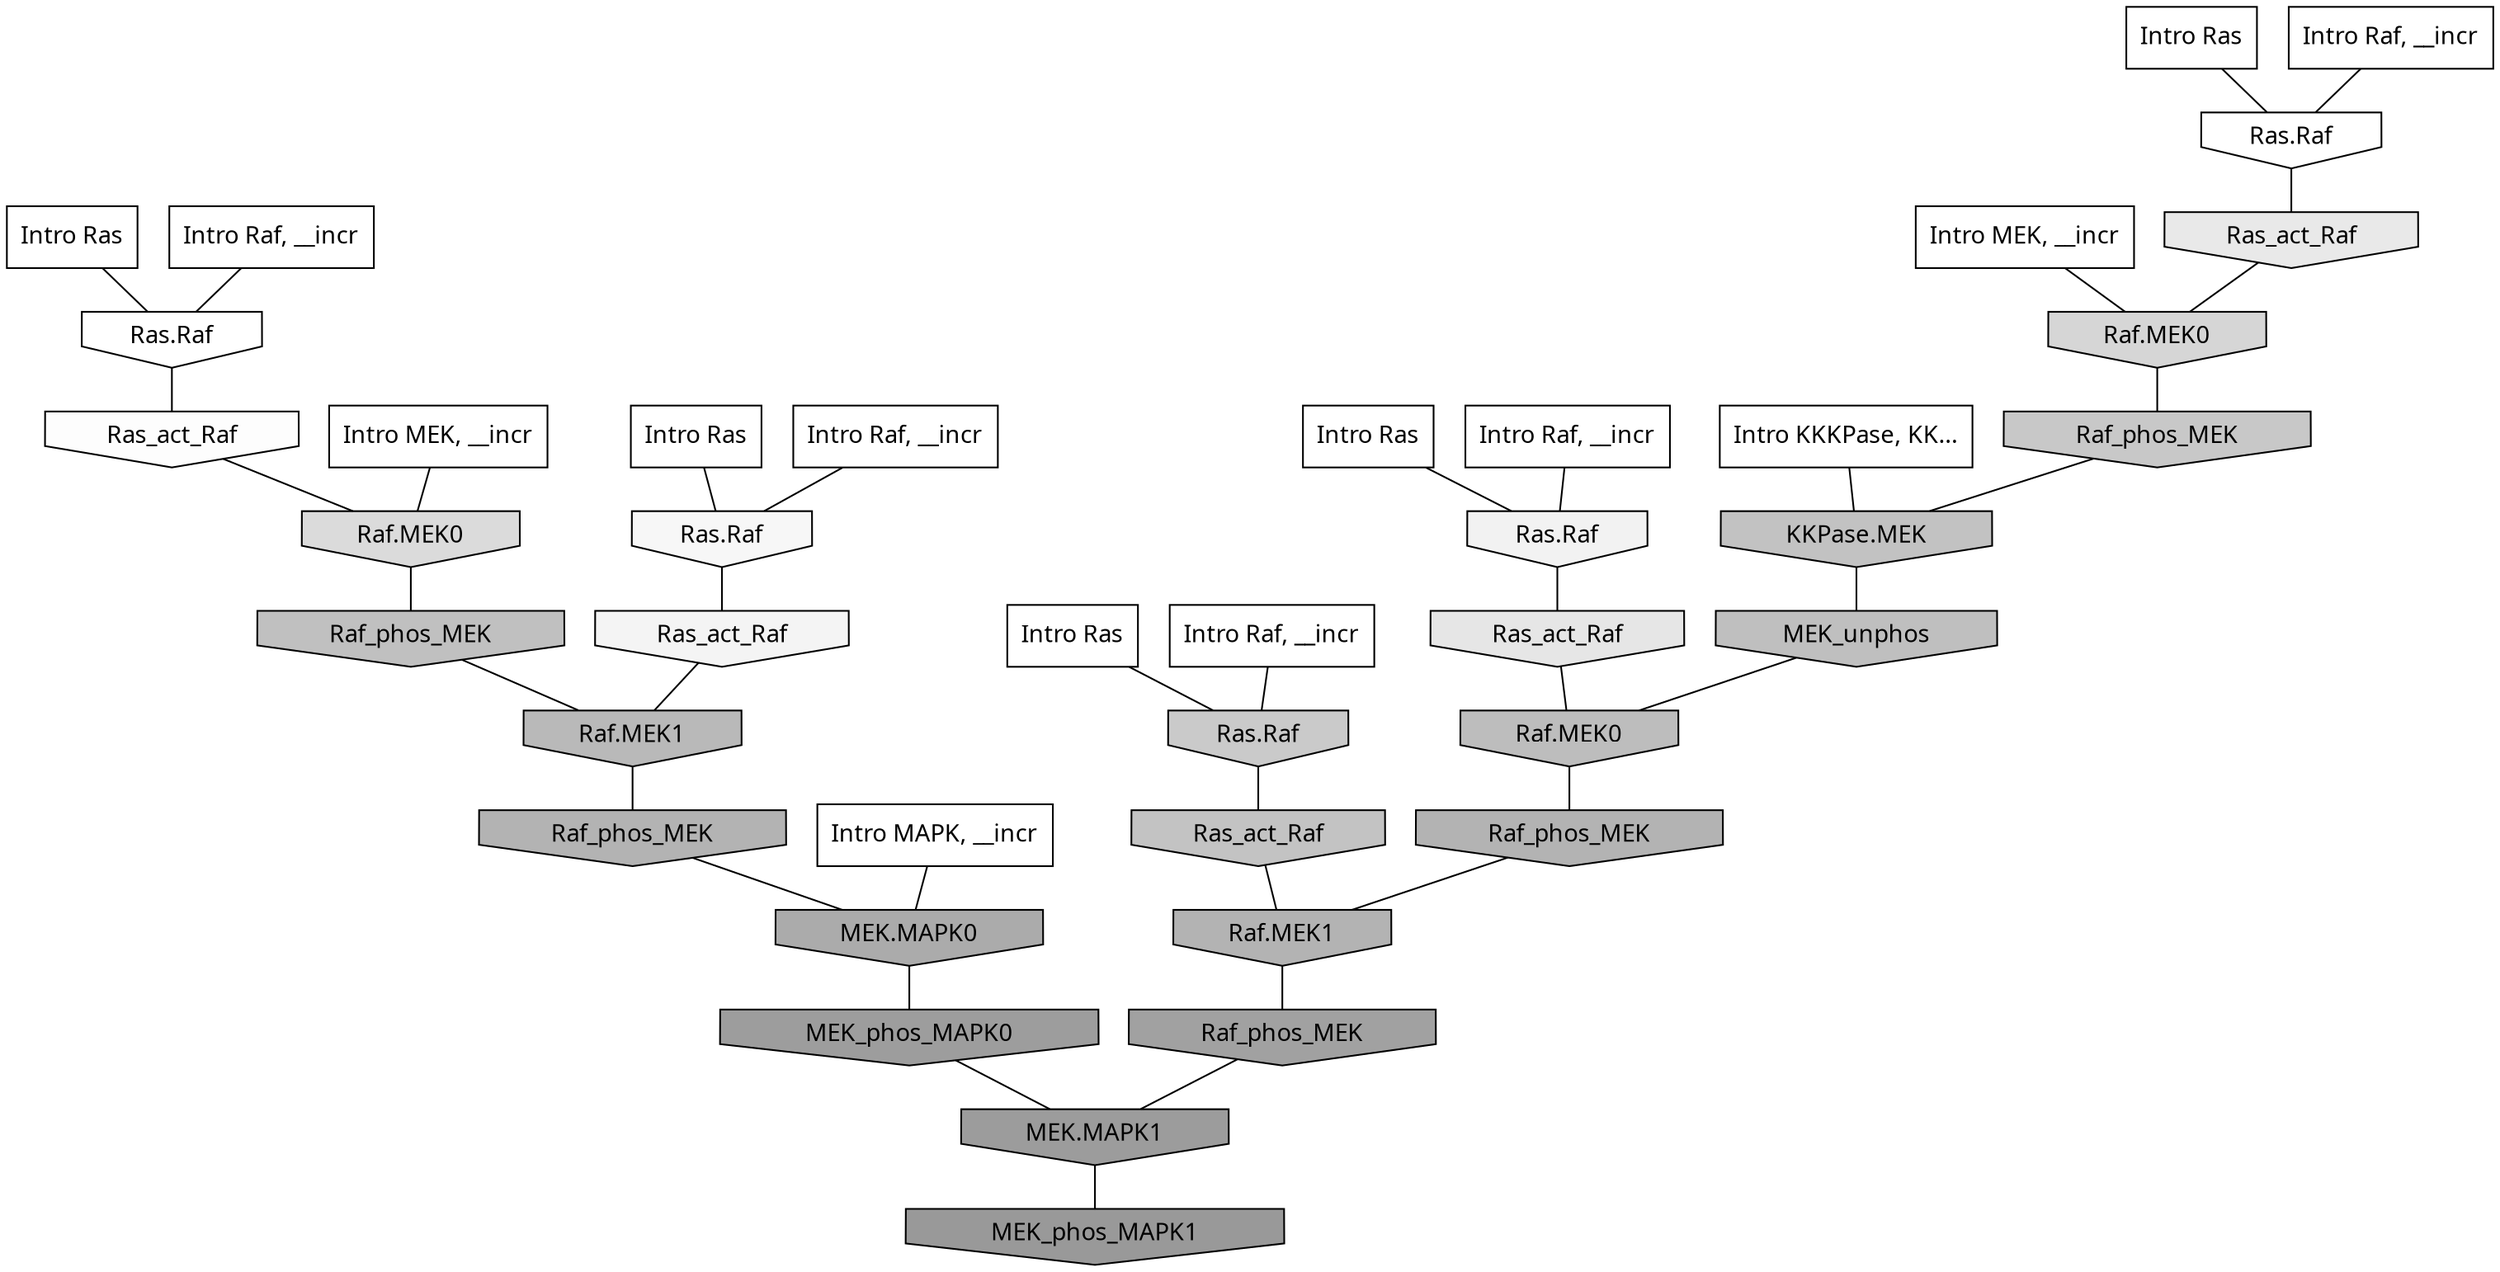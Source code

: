 digraph G{
  rankdir="TB";
  ranksep=0.30;
  node [fontname="CMU Serif"];
  edge [fontname="CMU Serif"];
  
  6 [label="Intro Ras", shape=rectangle, style=filled, fillcolor="0.000 0.000 1.000"]
  
  13 [label="Intro Ras", shape=rectangle, style=filled, fillcolor="0.000 0.000 1.000"]
  
  28 [label="Intro Ras", shape=rectangle, style=filled, fillcolor="0.000 0.000 1.000"]
  
  52 [label="Intro Ras", shape=rectangle, style=filled, fillcolor="0.000 0.000 1.000"]
  
  57 [label="Intro Ras", shape=rectangle, style=filled, fillcolor="0.000 0.000 1.000"]
  
  315 [label="Intro Raf, __incr", shape=rectangle, style=filled, fillcolor="0.000 0.000 1.000"]
  
  410 [label="Intro Raf, __incr", shape=rectangle, style=filled, fillcolor="0.000 0.000 1.000"]
  
  678 [label="Intro Raf, __incr", shape=rectangle, style=filled, fillcolor="0.000 0.000 1.000"]
  
  863 [label="Intro Raf, __incr", shape=rectangle, style=filled, fillcolor="0.000 0.000 1.000"]
  
  1065 [label="Intro Raf, __incr", shape=rectangle, style=filled, fillcolor="0.000 0.000 1.000"]
  
  1135 [label="Intro MEK, __incr", shape=rectangle, style=filled, fillcolor="0.000 0.000 1.000"]
  
  1140 [label="Intro MEK, __incr", shape=rectangle, style=filled, fillcolor="0.000 0.000 1.000"]
  
  2673 [label="Intro MAPK, __incr", shape=rectangle, style=filled, fillcolor="0.000 0.000 1.000"]
  
  3119 [label="Intro KKKPase, KK...", shape=rectangle, style=filled, fillcolor="0.000 0.000 1.000"]
  
  3237 [label="Ras.Raf", shape=invhouse, style=filled, fillcolor="0.000 0.000 1.000"]
  
  3290 [label="Ras.Raf", shape=invhouse, style=filled, fillcolor="0.000 0.000 1.000"]
  
  3360 [label="Ras_act_Raf", shape=invhouse, style=filled, fillcolor="0.000 0.000 0.991"]
  
  3511 [label="Ras.Raf", shape=invhouse, style=filled, fillcolor="0.000 0.000 0.967"]
  
  3631 [label="Ras_act_Raf", shape=invhouse, style=filled, fillcolor="0.000 0.000 0.954"]
  
  3689 [label="Ras.Raf", shape=invhouse, style=filled, fillcolor="0.000 0.000 0.948"]
  
  4192 [label="Ras_act_Raf", shape=invhouse, style=filled, fillcolor="0.000 0.000 0.913"]
  
  4372 [label="Ras_act_Raf", shape=invhouse, style=filled, fillcolor="0.000 0.000 0.900"]
  
  5088 [label="Raf.MEK0", shape=invhouse, style=filled, fillcolor="0.000 0.000 0.856"]
  
  5452 [label="Raf.MEK0", shape=invhouse, style=filled, fillcolor="0.000 0.000 0.836"]
  
  6281 [label="Ras.Raf", shape=invhouse, style=filled, fillcolor="0.000 0.000 0.792"]
  
  6489 [label="Raf_phos_MEK", shape=invhouse, style=filled, fillcolor="0.000 0.000 0.784"]
  
  7012 [label="Ras_act_Raf", shape=invhouse, style=filled, fillcolor="0.000 0.000 0.764"]
  
  7153 [label="KKPase.MEK", shape=invhouse, style=filled, fillcolor="0.000 0.000 0.761"]
  
  7403 [label="Raf_phos_MEK", shape=invhouse, style=filled, fillcolor="0.000 0.000 0.752"]
  
  7494 [label="MEK_unphos", shape=invhouse, style=filled, fillcolor="0.000 0.000 0.750"]
  
  7760 [label="Raf.MEK0", shape=invhouse, style=filled, fillcolor="0.000 0.000 0.741"]
  
  8295 [label="Raf.MEK1", shape=invhouse, style=filled, fillcolor="0.000 0.000 0.725"]
  
  9048 [label="Raf_phos_MEK", shape=invhouse, style=filled, fillcolor="0.000 0.000 0.702"]
  
  9090 [label="Raf.MEK1", shape=invhouse, style=filled, fillcolor="0.000 0.000 0.701"]
  
  9128 [label="Raf_phos_MEK", shape=invhouse, style=filled, fillcolor="0.000 0.000 0.700"]
  
  10511 [label="MEK.MAPK0", shape=invhouse, style=filled, fillcolor="0.000 0.000 0.671"]
  
  12748 [label="Raf_phos_MEK", shape=invhouse, style=filled, fillcolor="0.000 0.000 0.631"]
  
  13848 [label="MEK_phos_MAPK0", shape=invhouse, style=filled, fillcolor="0.000 0.000 0.614"]
  
  13995 [label="MEK.MAPK1", shape=invhouse, style=filled, fillcolor="0.000 0.000 0.611"]
  
  14908 [label="MEK_phos_MAPK1", shape=invhouse, style=filled, fillcolor="0.000 0.000 0.600"]
  
  
  13995 -> 14908 [dir=none, color="0.000 0.000 0.000"] 
  13848 -> 13995 [dir=none, color="0.000 0.000 0.000"] 
  12748 -> 13995 [dir=none, color="0.000 0.000 0.000"] 
  10511 -> 13848 [dir=none, color="0.000 0.000 0.000"] 
  9128 -> 10511 [dir=none, color="0.000 0.000 0.000"] 
  9090 -> 12748 [dir=none, color="0.000 0.000 0.000"] 
  9048 -> 9090 [dir=none, color="0.000 0.000 0.000"] 
  8295 -> 9128 [dir=none, color="0.000 0.000 0.000"] 
  7760 -> 9048 [dir=none, color="0.000 0.000 0.000"] 
  7494 -> 7760 [dir=none, color="0.000 0.000 0.000"] 
  7403 -> 8295 [dir=none, color="0.000 0.000 0.000"] 
  7153 -> 7494 [dir=none, color="0.000 0.000 0.000"] 
  7012 -> 9090 [dir=none, color="0.000 0.000 0.000"] 
  6489 -> 7153 [dir=none, color="0.000 0.000 0.000"] 
  6281 -> 7012 [dir=none, color="0.000 0.000 0.000"] 
  5452 -> 6489 [dir=none, color="0.000 0.000 0.000"] 
  5088 -> 7403 [dir=none, color="0.000 0.000 0.000"] 
  4372 -> 7760 [dir=none, color="0.000 0.000 0.000"] 
  4192 -> 5452 [dir=none, color="0.000 0.000 0.000"] 
  3689 -> 4372 [dir=none, color="0.000 0.000 0.000"] 
  3631 -> 8295 [dir=none, color="0.000 0.000 0.000"] 
  3511 -> 3631 [dir=none, color="0.000 0.000 0.000"] 
  3360 -> 5088 [dir=none, color="0.000 0.000 0.000"] 
  3290 -> 4192 [dir=none, color="0.000 0.000 0.000"] 
  3237 -> 3360 [dir=none, color="0.000 0.000 0.000"] 
  3119 -> 7153 [dir=none, color="0.000 0.000 0.000"] 
  2673 -> 10511 [dir=none, color="0.000 0.000 0.000"] 
  1140 -> 5452 [dir=none, color="0.000 0.000 0.000"] 
  1135 -> 5088 [dir=none, color="0.000 0.000 0.000"] 
  1065 -> 3689 [dir=none, color="0.000 0.000 0.000"] 
  863 -> 6281 [dir=none, color="0.000 0.000 0.000"] 
  678 -> 3237 [dir=none, color="0.000 0.000 0.000"] 
  410 -> 3290 [dir=none, color="0.000 0.000 0.000"] 
  315 -> 3511 [dir=none, color="0.000 0.000 0.000"] 
  57 -> 6281 [dir=none, color="0.000 0.000 0.000"] 
  52 -> 3290 [dir=none, color="0.000 0.000 0.000"] 
  28 -> 3511 [dir=none, color="0.000 0.000 0.000"] 
  13 -> 3689 [dir=none, color="0.000 0.000 0.000"] 
  6 -> 3237 [dir=none, color="0.000 0.000 0.000"] 
  
  }
